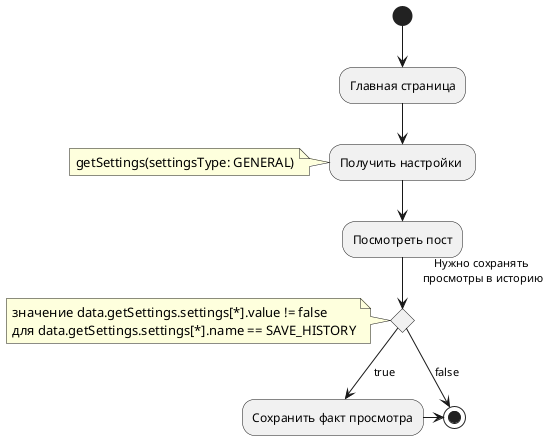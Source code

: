 @startuml
(*) --> "Главная страница"
    --> "Получить настройки "
    note left
     getSettings(settingsType: GENERAL)
    end note
    --> "Посмотреть пост"
if "Нужно сохранять \nпросмотры в историю\n" then
note left
значение data.getSettings.settings[*].value != false
для data.getSettings.settings[*].name == SAVE_HISTORY
end note
  -->[true] "Сохранить факт просмотра"
  -right-> (*)
else
  -->[false] (*)
endif
@enduml